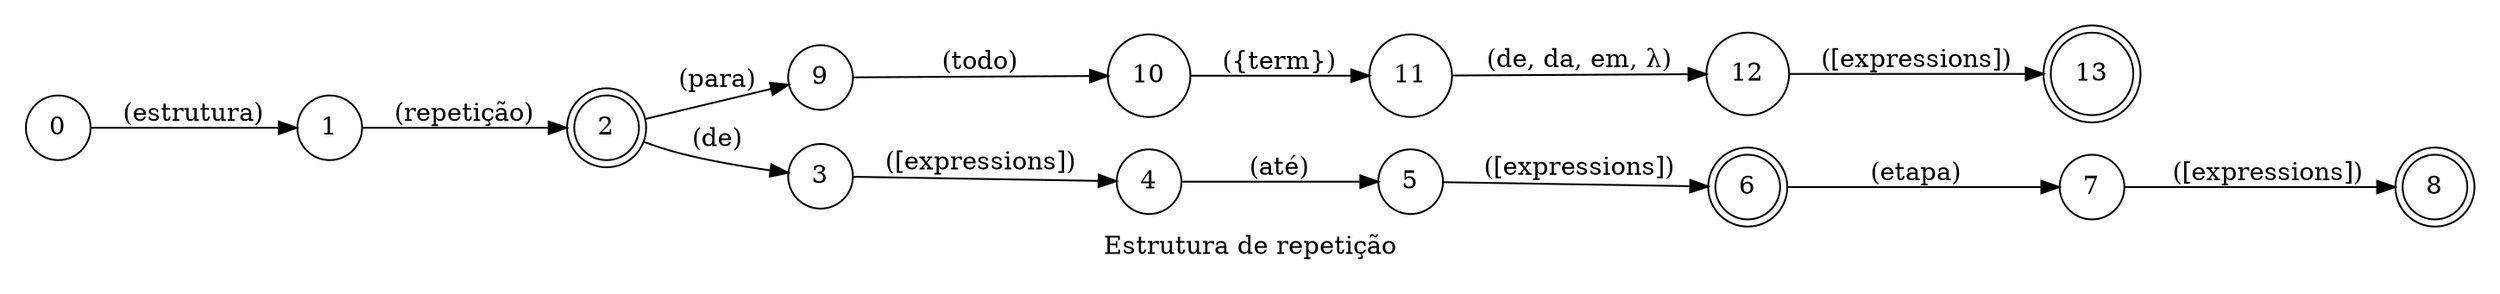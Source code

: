 digraph Condition {
    id="repetition";
    label="Estrutura de repetição";
    lang="pt-BR";
    langName="Português";
    pad="0.2";
    rankdir=LR;
    node[shape=doublecircle]; 2 6 8 13;
    node[shape=circle];

    0 -> 1 [label="(estrutura)"];
    1 -> 2 [label="(repetição)"];
    2 -> 9 [label="(para)"];
    9 -> 10 [label="(todo)"];
    10 -> 11 [label="({term})", store=item];
    11 -> 12 [label="(de, da, em, λ)"];
    12 -> 13 [label="([expressions])", store=collection];
    2 -> 3 [label="(de)"];
    3 -> 4 [label="([expressions])", store=from];
    4 -> 5 [label="(até)"];
    5 -> 6 [label="([expressions])", store=to];
    6 -> 7 [label="(etapa)"];
    7 -> 8 [label="([expressions])", store=step];

    title="Estrutura de repetição";
    desc="Cria uma estrutura de repetição for";
}